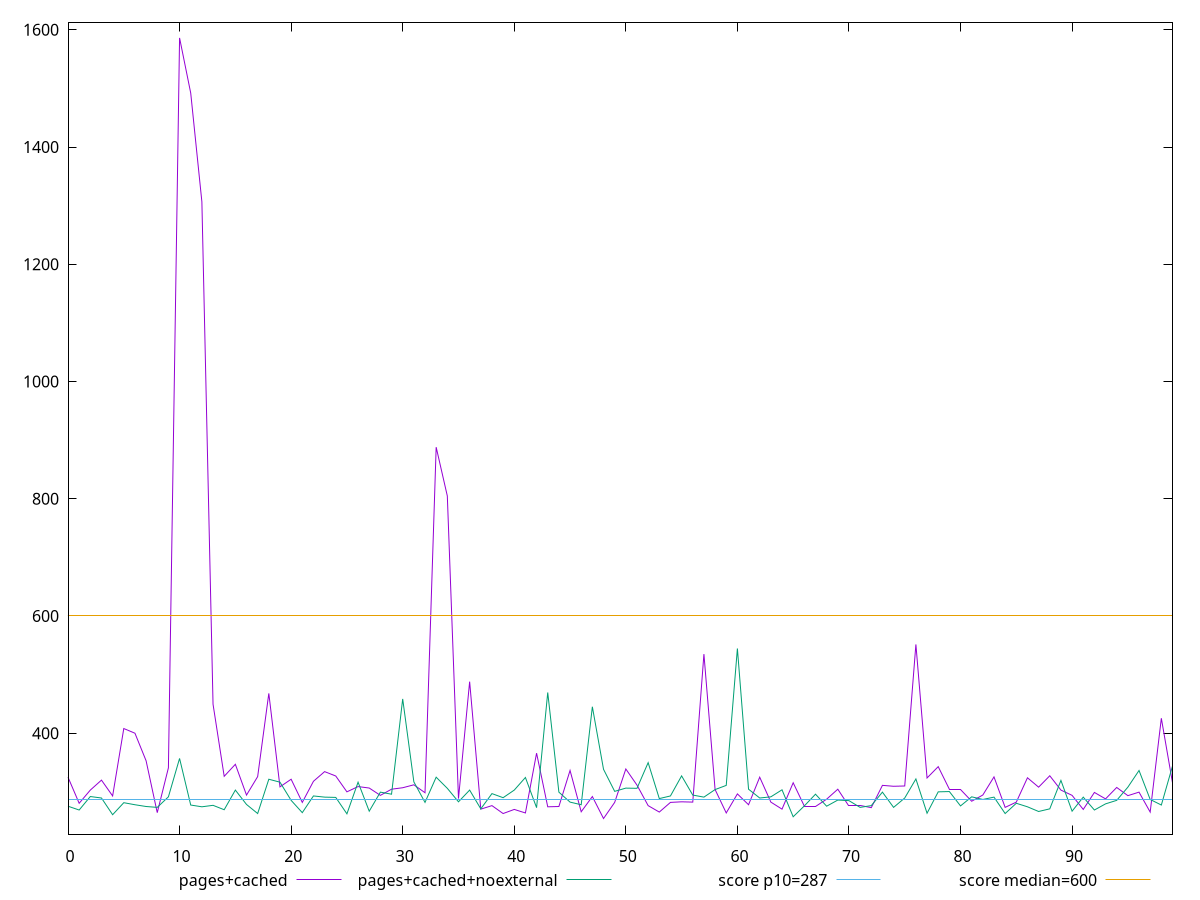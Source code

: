 reset

$pagesCached <<EOF
0 325
1 280.5
2 303
3 320
4 293
5 408.0000000000018
6 400.0000000000009
7 353.0000000000009
8 264.5
9 341
10 1586.1265
11 1492
12 1306.5
13 449.5
14 326.5
15 347
16 294.5
17 326
18 467.9880000000021
19 308.5
20 321.5000000000018
21 282
22 318
23 334.5000000000018
24 327
25 300
26 309
27 306.5
28 294
29 304.5
30 307
31 311.9999999999982
32 298.5000000000018
33 888
34 804.6919999999991
35 288.5
36 488
37 270.5
38 276.5
39 263
40 270
41 264
42 365.9999999999991
43 274.5
44 275
45 336.5
46 266
47 292
48 254.5
49 282
50 339.0000000000009
51 311.5
52 276.4999999999991
53 265.5
54 282
55 283
56 282.5
57 535
58 304
59 264
60 296.5
61 278
62 325
63 282.5
64 270.5
65 315.5
66 275.5
67 275.4999999999991
68 287.5
69 304.5
70 276.5
71 276.4999999999982
72 273
73 311.0605000000005
74 309.5
75 310
76 551.5
77 323.6660000000029
78 343
79 304.5
80 304.5
81 284
82 294.61549999999716
83 325.5
84 273.5
85 282.5000000000018
86 324
87 308
88 327.4350000000004
89 303
90 294
91 270
92 299
93 288
94 307.5
95 293.5
96 299.5
97 265.5
98 425.5650000000005
99 315.5
EOF

$pagesCachedNoexternal <<EOF
0 275.5
1 269
2 292
3 289.5
4 261
5 281.5
6 278.0000000000018
7 275
8 273.5
9 291.5
10 357
11 277.4999999999991
12 274.5
13 277
14 269.5
15 303
16 278.5000000000018
17 263.0000000000009
18 321.5
19 316.5
20 285.4999999999991
21 264.5
22 293
23 290.9999999999991
24 290.4999999999982
25 262.5
26 316.4999999999991
27 267
28 299.4999999999982
29 296.0000000000018
30 458.5
31 316.9999999999982
32 282
33 325
34 306
35 283
36 302.9999999999982
37 271
38 297
39 290.02749999999924
40 303
41 324.5
42 273
43 469.5
44 299.5
45 282.5
46 278
47 445.1924999999983
48 338.5
49 300.84549999999945
50 306.3609999999999
51 306
52 349.8059999999996
53 288.5
54 293
55 327.228500000002
56 294.5
57 291
58 303.8680000000004
59 311
60 544.5
61 304.5000000000009
62 289.5
63 291.5
64 303.5
65 257.5
66 276.0000000000018
67 296
68 275.5
69 286
70 285
71 273.5
72 276.5
73 299.4999999999991
74 273.5
75 289.5000000000009
76 322
77 263.5
78 300
79 300.5
80 276
81 291.5
82 287.0000000000009
83 291
84 263
85 280.5
86 274.5
87 266.5
88 271
89 319.5
90 266.9999999999991
91 291
92 269
93 279.5
94 285.5000000000018
95 307.9999999999982
96 336.4479999999976
97 287
98 277.5
99 344
EOF

set key outside below
set xrange [0:99]
set yrange [227.86747:1612.7590300000002]
set trange [227.86747:1612.7590300000002]
set terminal svg size 640, 520 enhanced background rgb 'white'
set output "reprap/total-blocking-time/comparison/line/1_vs_2.svg"

plot $pagesCached title "pages+cached" with line, \
     $pagesCachedNoexternal title "pages+cached+noexternal" with line, \
     287 title "score p10=287", \
     600 title "score median=600"

reset
